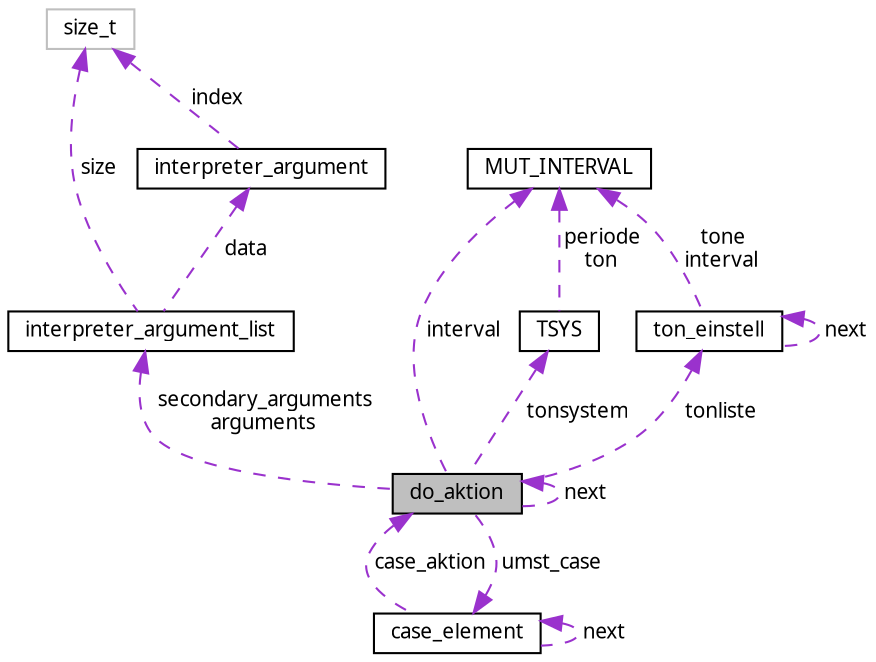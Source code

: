 digraph "do_aktion"
{
  edge [fontname="Sans",fontsize="10",labelfontname="Sans",labelfontsize="10"];
  node [fontname="Sans",fontsize="10",shape=record];
  Node1 [label="do_aktion",height=0.2,width=0.4,color="black", fillcolor="grey75", style="filled", fontcolor="black"];
  Node2 -> Node1 [dir="back",color="darkorchid3",fontsize="10",style="dashed",label=" umst_case" ,fontname="Sans"];
  Node2 [label="case_element",height=0.2,width=0.4,color="black", fillcolor="white", style="filled",URL="$dc/da0/structcase__element.html"];
  Node2 -> Node2 [dir="back",color="darkorchid3",fontsize="10",style="dashed",label=" next" ,fontname="Sans"];
  Node1 -> Node2 [dir="back",color="darkorchid3",fontsize="10",style="dashed",label=" case_aktion" ,fontname="Sans"];
  Node3 -> Node1 [dir="back",color="darkorchid3",fontsize="10",style="dashed",label=" secondary_arguments\narguments" ,fontname="Sans"];
  Node3 [label="interpreter_argument_list",height=0.2,width=0.4,color="black", fillcolor="white", style="filled",URL="$dc/d87/structinterpreter__argument__list.html"];
  Node4 -> Node3 [dir="back",color="darkorchid3",fontsize="10",style="dashed",label=" data" ,fontname="Sans"];
  Node4 [label="interpreter_argument",height=0.2,width=0.4,color="black", fillcolor="white", style="filled",URL="$dc/d4e/unioninterpreter__argument.html"];
  Node5 -> Node4 [dir="back",color="darkorchid3",fontsize="10",style="dashed",label=" index" ,fontname="Sans"];
  Node5 [label="size_t",height=0.2,width=0.4,color="grey75", fillcolor="white", style="filled"];
  Node5 -> Node3 [dir="back",color="darkorchid3",fontsize="10",style="dashed",label=" size" ,fontname="Sans"];
  Node1 -> Node1 [dir="back",color="darkorchid3",fontsize="10",style="dashed",label=" next" ,fontname="Sans"];
  Node6 -> Node1 [dir="back",color="darkorchid3",fontsize="10",style="dashed",label=" interval" ,fontname="Sans"];
  Node6 [label="MUT_INTERVAL",height=0.2,width=0.4,color="black", fillcolor="white", style="filled",URL="$d6/dcd/structMUT__INTERVAL.html"];
  Node7 -> Node1 [dir="back",color="darkorchid3",fontsize="10",style="dashed",label=" tonsystem" ,fontname="Sans"];
  Node7 [label="TSYS",height=0.2,width=0.4,color="black", fillcolor="white", style="filled",URL="$d4/d2a/structTSYS.html"];
  Node6 -> Node7 [dir="back",color="darkorchid3",fontsize="10",style="dashed",label=" periode\nton" ,fontname="Sans"];
  Node8 -> Node1 [dir="back",color="darkorchid3",fontsize="10",style="dashed",label=" tonliste" ,fontname="Sans"];
  Node8 [label="ton_einstell",height=0.2,width=0.4,color="black", fillcolor="white", style="filled",URL="$d4/dd8/structton__einstell.html"];
  Node6 -> Node8 [dir="back",color="darkorchid3",fontsize="10",style="dashed",label=" tone\ninterval" ,fontname="Sans"];
  Node8 -> Node8 [dir="back",color="darkorchid3",fontsize="10",style="dashed",label=" next" ,fontname="Sans"];
}
